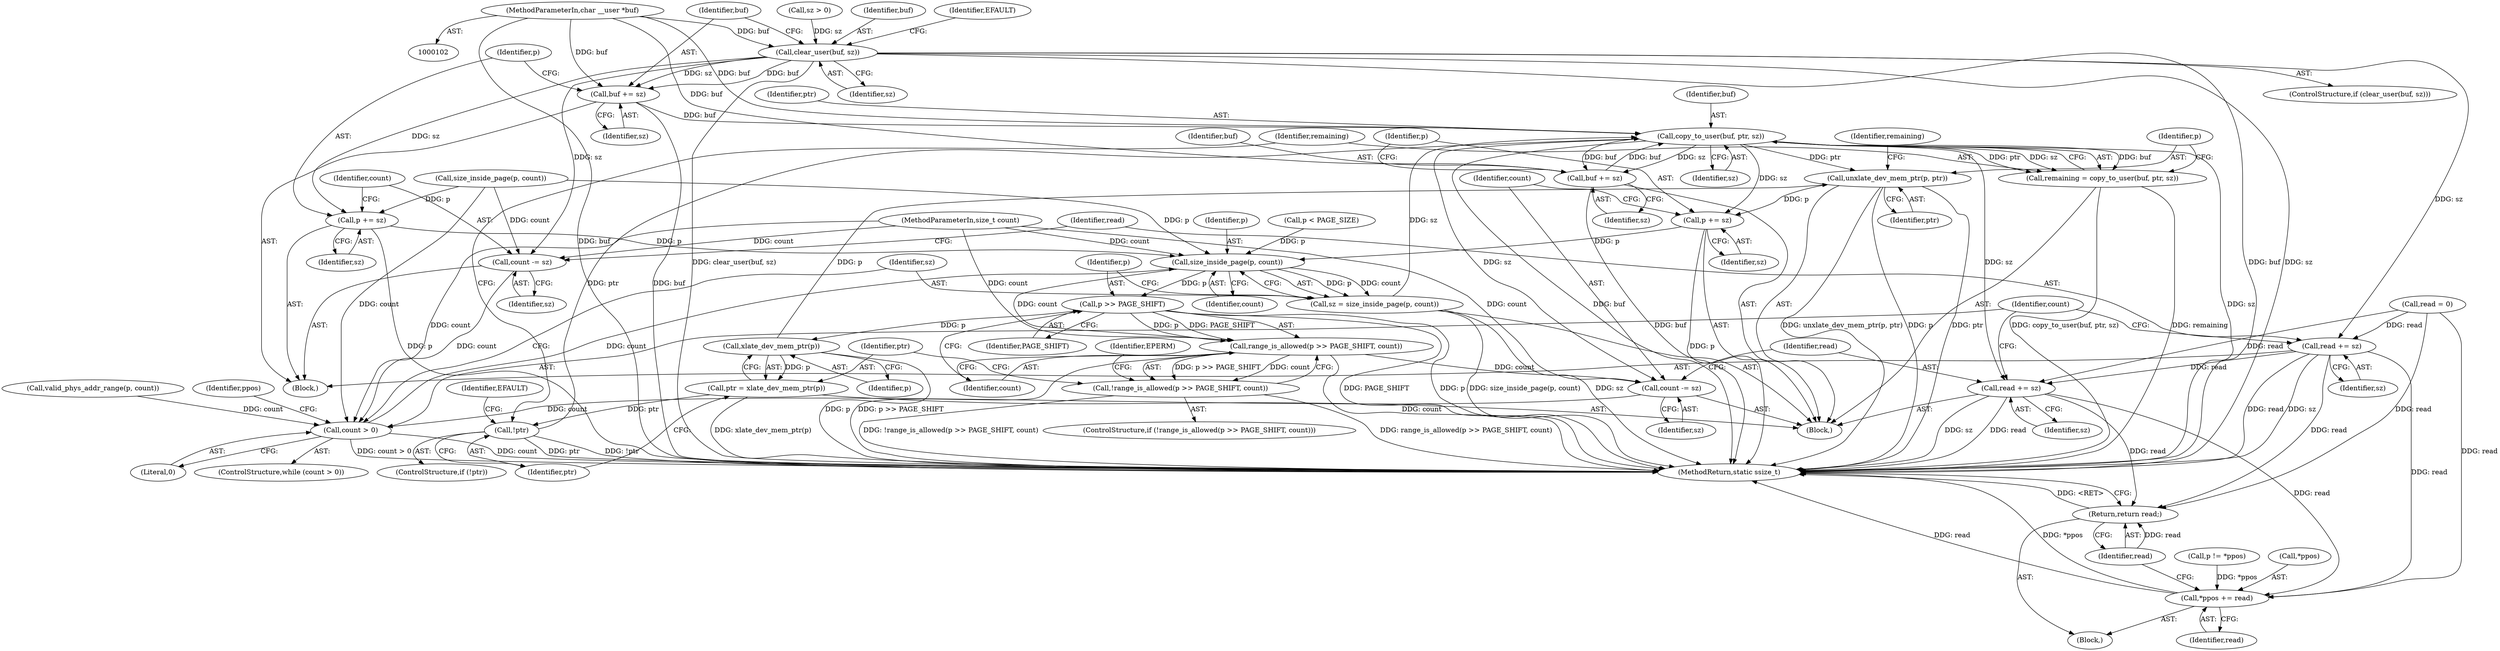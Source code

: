 digraph "1_linux_a4866aa812518ed1a37d8ea0c881dc946409de94_0@pointer" {
"1000104" [label="(MethodParameterIn,char __user *buf)"];
"1000150" [label="(Call,clear_user(buf, sz))"];
"1000156" [label="(Call,buf += sz)"];
"1000201" [label="(Call,copy_to_user(buf, ptr, sz))"];
"1000199" [label="(Call,remaining = copy_to_user(buf, ptr, sz))"];
"1000205" [label="(Call,unxlate_dev_mem_ptr(p, ptr))"];
"1000216" [label="(Call,p += sz)"];
"1000176" [label="(Call,size_inside_page(p, count))"];
"1000174" [label="(Call,sz = size_inside_page(p, count))"];
"1000182" [label="(Call,p >> PAGE_SHIFT)"];
"1000181" [label="(Call,range_is_allowed(p >> PAGE_SHIFT, count))"];
"1000180" [label="(Call,!range_is_allowed(p >> PAGE_SHIFT, count))"];
"1000219" [label="(Call,count -= sz)"];
"1000169" [label="(Call,count > 0)"];
"1000191" [label="(Call,xlate_dev_mem_ptr(p))"];
"1000189" [label="(Call,ptr = xlate_dev_mem_ptr(p))"];
"1000194" [label="(Call,!ptr)"];
"1000213" [label="(Call,buf += sz)"];
"1000222" [label="(Call,read += sz)"];
"1000225" [label="(Call,*ppos += read)"];
"1000229" [label="(Return,return read;)"];
"1000159" [label="(Call,p += sz)"];
"1000162" [label="(Call,count -= sz)"];
"1000165" [label="(Call,read += sz)"];
"1000205" [label="(Call,unxlate_dev_mem_ptr(p, ptr))"];
"1000168" [label="(ControlStructure,while (count > 0))"];
"1000135" [label="(Call,p < PAGE_SIZE)"];
"1000201" [label="(Call,copy_to_user(buf, ptr, sz))"];
"1000220" [label="(Identifier,count)"];
"1000189" [label="(Call,ptr = xlate_dev_mem_ptr(p))"];
"1000148" [label="(Block,)"];
"1000228" [label="(Identifier,read)"];
"1000195" [label="(Identifier,ptr)"];
"1000190" [label="(Identifier,ptr)"];
"1000227" [label="(Identifier,ppos)"];
"1000217" [label="(Identifier,p)"];
"1000185" [label="(Identifier,count)"];
"1000175" [label="(Identifier,sz)"];
"1000193" [label="(ControlStructure,if (!ptr))"];
"1000176" [label="(Call,size_inside_page(p, count))"];
"1000182" [label="(Call,p >> PAGE_SHIFT)"];
"1000149" [label="(ControlStructure,if (clear_user(buf, sz)))"];
"1000229" [label="(Return,return read;)"];
"1000203" [label="(Identifier,ptr)"];
"1000117" [label="(Call,p != *ppos)"];
"1000163" [label="(Identifier,count)"];
"1000155" [label="(Identifier,EFAULT)"];
"1000169" [label="(Call,count > 0)"];
"1000216" [label="(Call,p += sz)"];
"1000179" [label="(ControlStructure,if (!range_is_allowed(p >> PAGE_SHIFT, count)))"];
"1000224" [label="(Identifier,sz)"];
"1000226" [label="(Call,*ppos)"];
"1000174" [label="(Call,sz = size_inside_page(p, count))"];
"1000218" [label="(Identifier,sz)"];
"1000171" [label="(Literal,0)"];
"1000206" [label="(Identifier,p)"];
"1000170" [label="(Identifier,count)"];
"1000152" [label="(Identifier,sz)"];
"1000159" [label="(Call,p += sz)"];
"1000225" [label="(Call,*ppos += read)"];
"1000192" [label="(Identifier,p)"];
"1000166" [label="(Identifier,read)"];
"1000202" [label="(Identifier,buf)"];
"1000162" [label="(Call,count -= sz)"];
"1000145" [label="(Call,sz > 0)"];
"1000200" [label="(Identifier,remaining)"];
"1000209" [label="(Identifier,remaining)"];
"1000178" [label="(Identifier,count)"];
"1000213" [label="(Call,buf += sz)"];
"1000219" [label="(Call,count -= sz)"];
"1000181" [label="(Call,range_is_allowed(p >> PAGE_SHIFT, count))"];
"1000180" [label="(Call,!range_is_allowed(p >> PAGE_SHIFT, count))"];
"1000161" [label="(Identifier,sz)"];
"1000151" [label="(Identifier,buf)"];
"1000125" [label="(Call,valid_phys_addr_range(p, count))"];
"1000177" [label="(Identifier,p)"];
"1000104" [label="(MethodParameterIn,char __user *buf)"];
"1000131" [label="(Call,read = 0)"];
"1000204" [label="(Identifier,sz)"];
"1000150" [label="(Call,clear_user(buf, sz))"];
"1000160" [label="(Identifier,p)"];
"1000107" [label="(Block,)"];
"1000164" [label="(Identifier,sz)"];
"1000222" [label="(Call,read += sz)"];
"1000165" [label="(Call,read += sz)"];
"1000207" [label="(Identifier,ptr)"];
"1000221" [label="(Identifier,sz)"];
"1000199" [label="(Call,remaining = copy_to_user(buf, ptr, sz))"];
"1000215" [label="(Identifier,sz)"];
"1000141" [label="(Call,size_inside_page(p, count))"];
"1000231" [label="(MethodReturn,static ssize_t)"];
"1000198" [label="(Identifier,EFAULT)"];
"1000156" [label="(Call,buf += sz)"];
"1000194" [label="(Call,!ptr)"];
"1000105" [label="(MethodParameterIn,size_t count)"];
"1000230" [label="(Identifier,read)"];
"1000158" [label="(Identifier,sz)"];
"1000184" [label="(Identifier,PAGE_SHIFT)"];
"1000191" [label="(Call,xlate_dev_mem_ptr(p))"];
"1000223" [label="(Identifier,read)"];
"1000183" [label="(Identifier,p)"];
"1000157" [label="(Identifier,buf)"];
"1000214" [label="(Identifier,buf)"];
"1000167" [label="(Identifier,sz)"];
"1000188" [label="(Identifier,EPERM)"];
"1000172" [label="(Block,)"];
"1000104" -> "1000102"  [label="AST: "];
"1000104" -> "1000231"  [label="DDG: buf"];
"1000104" -> "1000150"  [label="DDG: buf"];
"1000104" -> "1000156"  [label="DDG: buf"];
"1000104" -> "1000201"  [label="DDG: buf"];
"1000104" -> "1000213"  [label="DDG: buf"];
"1000150" -> "1000149"  [label="AST: "];
"1000150" -> "1000152"  [label="CFG: "];
"1000151" -> "1000150"  [label="AST: "];
"1000152" -> "1000150"  [label="AST: "];
"1000155" -> "1000150"  [label="CFG: "];
"1000157" -> "1000150"  [label="CFG: "];
"1000150" -> "1000231"  [label="DDG: buf"];
"1000150" -> "1000231"  [label="DDG: sz"];
"1000150" -> "1000231"  [label="DDG: clear_user(buf, sz)"];
"1000145" -> "1000150"  [label="DDG: sz"];
"1000150" -> "1000156"  [label="DDG: sz"];
"1000150" -> "1000156"  [label="DDG: buf"];
"1000150" -> "1000159"  [label="DDG: sz"];
"1000150" -> "1000162"  [label="DDG: sz"];
"1000150" -> "1000165"  [label="DDG: sz"];
"1000156" -> "1000148"  [label="AST: "];
"1000156" -> "1000158"  [label="CFG: "];
"1000157" -> "1000156"  [label="AST: "];
"1000158" -> "1000156"  [label="AST: "];
"1000160" -> "1000156"  [label="CFG: "];
"1000156" -> "1000231"  [label="DDG: buf"];
"1000156" -> "1000201"  [label="DDG: buf"];
"1000201" -> "1000199"  [label="AST: "];
"1000201" -> "1000204"  [label="CFG: "];
"1000202" -> "1000201"  [label="AST: "];
"1000203" -> "1000201"  [label="AST: "];
"1000204" -> "1000201"  [label="AST: "];
"1000199" -> "1000201"  [label="CFG: "];
"1000201" -> "1000231"  [label="DDG: sz"];
"1000201" -> "1000231"  [label="DDG: buf"];
"1000201" -> "1000199"  [label="DDG: buf"];
"1000201" -> "1000199"  [label="DDG: ptr"];
"1000201" -> "1000199"  [label="DDG: sz"];
"1000213" -> "1000201"  [label="DDG: buf"];
"1000194" -> "1000201"  [label="DDG: ptr"];
"1000174" -> "1000201"  [label="DDG: sz"];
"1000201" -> "1000205"  [label="DDG: ptr"];
"1000201" -> "1000213"  [label="DDG: sz"];
"1000201" -> "1000213"  [label="DDG: buf"];
"1000201" -> "1000216"  [label="DDG: sz"];
"1000201" -> "1000219"  [label="DDG: sz"];
"1000201" -> "1000222"  [label="DDG: sz"];
"1000199" -> "1000172"  [label="AST: "];
"1000200" -> "1000199"  [label="AST: "];
"1000206" -> "1000199"  [label="CFG: "];
"1000199" -> "1000231"  [label="DDG: copy_to_user(buf, ptr, sz)"];
"1000199" -> "1000231"  [label="DDG: remaining"];
"1000205" -> "1000172"  [label="AST: "];
"1000205" -> "1000207"  [label="CFG: "];
"1000206" -> "1000205"  [label="AST: "];
"1000207" -> "1000205"  [label="AST: "];
"1000209" -> "1000205"  [label="CFG: "];
"1000205" -> "1000231"  [label="DDG: p"];
"1000205" -> "1000231"  [label="DDG: ptr"];
"1000205" -> "1000231"  [label="DDG: unxlate_dev_mem_ptr(p, ptr)"];
"1000191" -> "1000205"  [label="DDG: p"];
"1000205" -> "1000216"  [label="DDG: p"];
"1000216" -> "1000172"  [label="AST: "];
"1000216" -> "1000218"  [label="CFG: "];
"1000217" -> "1000216"  [label="AST: "];
"1000218" -> "1000216"  [label="AST: "];
"1000220" -> "1000216"  [label="CFG: "];
"1000216" -> "1000231"  [label="DDG: p"];
"1000216" -> "1000176"  [label="DDG: p"];
"1000176" -> "1000174"  [label="AST: "];
"1000176" -> "1000178"  [label="CFG: "];
"1000177" -> "1000176"  [label="AST: "];
"1000178" -> "1000176"  [label="AST: "];
"1000174" -> "1000176"  [label="CFG: "];
"1000176" -> "1000174"  [label="DDG: p"];
"1000176" -> "1000174"  [label="DDG: count"];
"1000141" -> "1000176"  [label="DDG: p"];
"1000135" -> "1000176"  [label="DDG: p"];
"1000159" -> "1000176"  [label="DDG: p"];
"1000169" -> "1000176"  [label="DDG: count"];
"1000105" -> "1000176"  [label="DDG: count"];
"1000176" -> "1000182"  [label="DDG: p"];
"1000176" -> "1000181"  [label="DDG: count"];
"1000174" -> "1000172"  [label="AST: "];
"1000175" -> "1000174"  [label="AST: "];
"1000183" -> "1000174"  [label="CFG: "];
"1000174" -> "1000231"  [label="DDG: size_inside_page(p, count)"];
"1000174" -> "1000231"  [label="DDG: sz"];
"1000182" -> "1000181"  [label="AST: "];
"1000182" -> "1000184"  [label="CFG: "];
"1000183" -> "1000182"  [label="AST: "];
"1000184" -> "1000182"  [label="AST: "];
"1000185" -> "1000182"  [label="CFG: "];
"1000182" -> "1000231"  [label="DDG: PAGE_SHIFT"];
"1000182" -> "1000231"  [label="DDG: p"];
"1000182" -> "1000181"  [label="DDG: p"];
"1000182" -> "1000181"  [label="DDG: PAGE_SHIFT"];
"1000182" -> "1000191"  [label="DDG: p"];
"1000181" -> "1000180"  [label="AST: "];
"1000181" -> "1000185"  [label="CFG: "];
"1000185" -> "1000181"  [label="AST: "];
"1000180" -> "1000181"  [label="CFG: "];
"1000181" -> "1000231"  [label="DDG: count"];
"1000181" -> "1000231"  [label="DDG: p >> PAGE_SHIFT"];
"1000181" -> "1000180"  [label="DDG: p >> PAGE_SHIFT"];
"1000181" -> "1000180"  [label="DDG: count"];
"1000105" -> "1000181"  [label="DDG: count"];
"1000181" -> "1000219"  [label="DDG: count"];
"1000180" -> "1000179"  [label="AST: "];
"1000188" -> "1000180"  [label="CFG: "];
"1000190" -> "1000180"  [label="CFG: "];
"1000180" -> "1000231"  [label="DDG: range_is_allowed(p >> PAGE_SHIFT, count)"];
"1000180" -> "1000231"  [label="DDG: !range_is_allowed(p >> PAGE_SHIFT, count)"];
"1000219" -> "1000172"  [label="AST: "];
"1000219" -> "1000221"  [label="CFG: "];
"1000220" -> "1000219"  [label="AST: "];
"1000221" -> "1000219"  [label="AST: "];
"1000223" -> "1000219"  [label="CFG: "];
"1000219" -> "1000169"  [label="DDG: count"];
"1000105" -> "1000219"  [label="DDG: count"];
"1000169" -> "1000168"  [label="AST: "];
"1000169" -> "1000171"  [label="CFG: "];
"1000170" -> "1000169"  [label="AST: "];
"1000171" -> "1000169"  [label="AST: "];
"1000175" -> "1000169"  [label="CFG: "];
"1000227" -> "1000169"  [label="CFG: "];
"1000169" -> "1000231"  [label="DDG: count > 0"];
"1000169" -> "1000231"  [label="DDG: count"];
"1000125" -> "1000169"  [label="DDG: count"];
"1000162" -> "1000169"  [label="DDG: count"];
"1000141" -> "1000169"  [label="DDG: count"];
"1000105" -> "1000169"  [label="DDG: count"];
"1000191" -> "1000189"  [label="AST: "];
"1000191" -> "1000192"  [label="CFG: "];
"1000192" -> "1000191"  [label="AST: "];
"1000189" -> "1000191"  [label="CFG: "];
"1000191" -> "1000231"  [label="DDG: p"];
"1000191" -> "1000189"  [label="DDG: p"];
"1000189" -> "1000172"  [label="AST: "];
"1000190" -> "1000189"  [label="AST: "];
"1000195" -> "1000189"  [label="CFG: "];
"1000189" -> "1000231"  [label="DDG: xlate_dev_mem_ptr(p)"];
"1000189" -> "1000194"  [label="DDG: ptr"];
"1000194" -> "1000193"  [label="AST: "];
"1000194" -> "1000195"  [label="CFG: "];
"1000195" -> "1000194"  [label="AST: "];
"1000198" -> "1000194"  [label="CFG: "];
"1000200" -> "1000194"  [label="CFG: "];
"1000194" -> "1000231"  [label="DDG: !ptr"];
"1000194" -> "1000231"  [label="DDG: ptr"];
"1000213" -> "1000172"  [label="AST: "];
"1000213" -> "1000215"  [label="CFG: "];
"1000214" -> "1000213"  [label="AST: "];
"1000215" -> "1000213"  [label="AST: "];
"1000217" -> "1000213"  [label="CFG: "];
"1000213" -> "1000231"  [label="DDG: buf"];
"1000222" -> "1000172"  [label="AST: "];
"1000222" -> "1000224"  [label="CFG: "];
"1000223" -> "1000222"  [label="AST: "];
"1000224" -> "1000222"  [label="AST: "];
"1000170" -> "1000222"  [label="CFG: "];
"1000222" -> "1000231"  [label="DDG: read"];
"1000222" -> "1000231"  [label="DDG: sz"];
"1000131" -> "1000222"  [label="DDG: read"];
"1000165" -> "1000222"  [label="DDG: read"];
"1000222" -> "1000225"  [label="DDG: read"];
"1000222" -> "1000229"  [label="DDG: read"];
"1000225" -> "1000107"  [label="AST: "];
"1000225" -> "1000228"  [label="CFG: "];
"1000226" -> "1000225"  [label="AST: "];
"1000228" -> "1000225"  [label="AST: "];
"1000230" -> "1000225"  [label="CFG: "];
"1000225" -> "1000231"  [label="DDG: *ppos"];
"1000225" -> "1000231"  [label="DDG: read"];
"1000131" -> "1000225"  [label="DDG: read"];
"1000165" -> "1000225"  [label="DDG: read"];
"1000117" -> "1000225"  [label="DDG: *ppos"];
"1000229" -> "1000107"  [label="AST: "];
"1000229" -> "1000230"  [label="CFG: "];
"1000230" -> "1000229"  [label="AST: "];
"1000231" -> "1000229"  [label="CFG: "];
"1000229" -> "1000231"  [label="DDG: <RET>"];
"1000230" -> "1000229"  [label="DDG: read"];
"1000131" -> "1000229"  [label="DDG: read"];
"1000165" -> "1000229"  [label="DDG: read"];
"1000159" -> "1000148"  [label="AST: "];
"1000159" -> "1000161"  [label="CFG: "];
"1000160" -> "1000159"  [label="AST: "];
"1000161" -> "1000159"  [label="AST: "];
"1000163" -> "1000159"  [label="CFG: "];
"1000159" -> "1000231"  [label="DDG: p"];
"1000141" -> "1000159"  [label="DDG: p"];
"1000162" -> "1000148"  [label="AST: "];
"1000162" -> "1000164"  [label="CFG: "];
"1000163" -> "1000162"  [label="AST: "];
"1000164" -> "1000162"  [label="AST: "];
"1000166" -> "1000162"  [label="CFG: "];
"1000141" -> "1000162"  [label="DDG: count"];
"1000105" -> "1000162"  [label="DDG: count"];
"1000165" -> "1000148"  [label="AST: "];
"1000165" -> "1000167"  [label="CFG: "];
"1000166" -> "1000165"  [label="AST: "];
"1000167" -> "1000165"  [label="AST: "];
"1000170" -> "1000165"  [label="CFG: "];
"1000165" -> "1000231"  [label="DDG: read"];
"1000165" -> "1000231"  [label="DDG: sz"];
"1000131" -> "1000165"  [label="DDG: read"];
}

